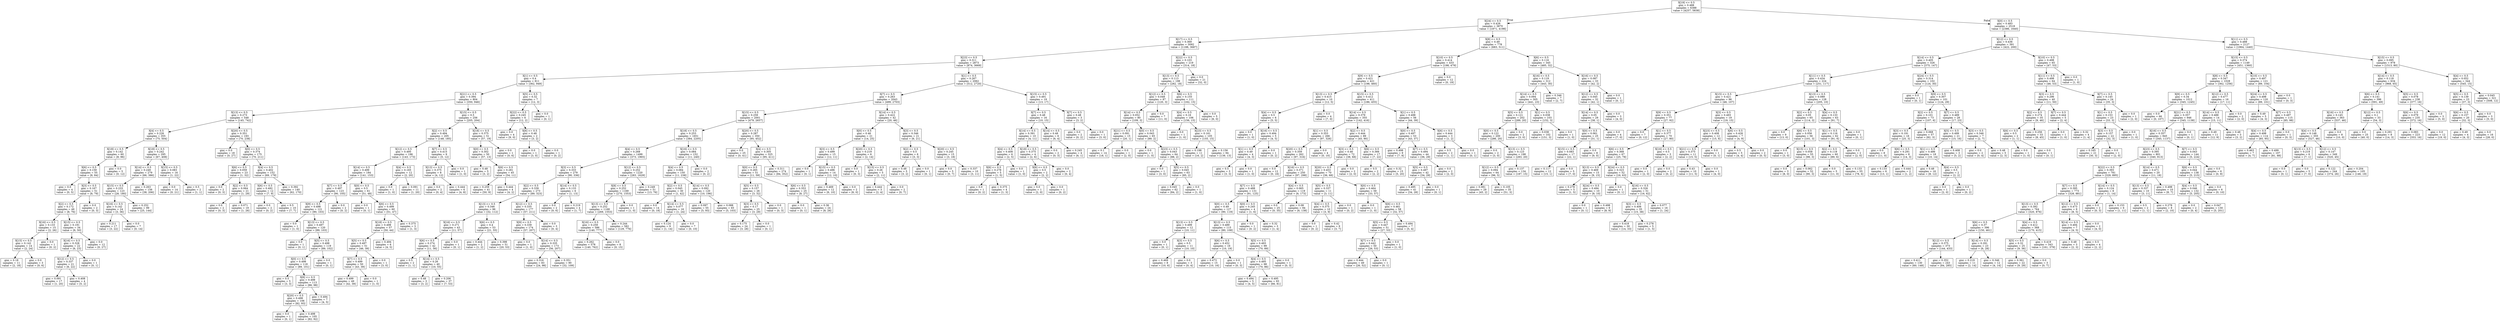 digraph Tree {
node [shape=box] ;
0 [label="X[19] <= 0.5\ngini = 0.488\nsamples = 6388\nvalue = [4257, 5838]"] ;
1 [label="X[24] <= 0.5\ngini = 0.426\nsamples = 3870\nvalue = [1871, 4198]"] ;
0 -> 1 [labeldistance=2.5, labelangle=45, headlabel="True"] ;
2 [label="X[17] <= 0.5\ngini = 0.369\nsamples = 3092\nvalue = [1188, 3687]"] ;
1 -> 2 ;
3 [label="X[23] <= 0.5\ngini = 0.311\nsamples = 2873\nvalue = [874, 3669]"] ;
2 -> 3 ;
4 [label="X[1] <= 0.5\ngini = 0.4\nsamples = 811\nvalue = [362, 949]"] ;
3 -> 4 ;
5 [label="X[21] <= 0.5\ngini = 0.394\nsamples = 804\nvalue = [350, 946]"] ;
4 -> 5 ;
6 [label="X[13] <= 0.5\ngini = 0.273\nsamples = 548\nvalue = [145, 742]"] ;
5 -> 6 ;
7 [label="X[4] <= 0.5\ngini = 0.226\nsamples = 355\nvalue = [75, 504]"] ;
6 -> 7 ;
8 [label="X[18] <= 0.5\ngini = 0.142\nsamples = 60\nvalue = [8, 96]"] ;
7 -> 8 ;
9 [label="X[6] <= 0.5\ngini = 0.159\nsamples = 55\nvalue = [8, 84]"] ;
8 -> 9 ;
10 [label="gini = 0.0\nsamples = 4\nvalue = [0, 5]"] ;
9 -> 10 ;
11 [label="X[3] <= 0.5\ngini = 0.167\nsamples = 51\nvalue = [8, 79]"] ;
9 -> 11 ;
12 [label="X[2] <= 0.5\ngini = 0.172\nsamples = 49\nvalue = [8, 76]"] ;
11 -> 12 ;
13 [label="X[16] <= 0.5\ngini = 0.133\nsamples = 15\nvalue = [2, 26]"] ;
12 -> 13 ;
14 [label="X[15] <= 0.5\ngini = 0.142\nsamples = 14\nvalue = [2, 24]"] ;
13 -> 14 ;
15 [label="gini = 0.18\nsamples = 11\nvalue = [2, 18]"] ;
14 -> 15 ;
16 [label="gini = 0.0\nsamples = 3\nvalue = [0, 6]"] ;
14 -> 16 ;
17 [label="gini = 0.0\nsamples = 1\nvalue = [0, 2]"] ;
13 -> 17 ;
18 [label="X[15] <= 0.5\ngini = 0.191\nsamples = 34\nvalue = [6, 50]"] ;
12 -> 18 ;
19 [label="X[16] <= 0.5\ngini = 0.328\nsamples = 22\nvalue = [6, 23]"] ;
18 -> 19 ;
20 [label="X[12] <= 0.5\ngini = 0.337\nsamples = 21\nvalue = [6, 22]"] ;
19 -> 20 ;
21 [label="gini = 0.091\nsamples = 17\nvalue = [1, 20]"] ;
20 -> 21 ;
22 [label="gini = 0.408\nsamples = 4\nvalue = [5, 2]"] ;
20 -> 22 ;
23 [label="gini = 0.0\nsamples = 1\nvalue = [0, 1]"] ;
19 -> 23 ;
24 [label="gini = 0.0\nsamples = 12\nvalue = [0, 27]"] ;
18 -> 24 ;
25 [label="gini = 0.0\nsamples = 2\nvalue = [0, 3]"] ;
11 -> 25 ;
26 [label="gini = 0.0\nsamples = 5\nvalue = [0, 12]"] ;
8 -> 26 ;
27 [label="X[18] <= 0.5\ngini = 0.242\nsamples = 295\nvalue = [67, 408]"] ;
7 -> 27 ;
28 [label="X[14] <= 0.5\ngini = 0.249\nsamples = 279\nvalue = [66, 386]"] ;
27 -> 28 ;
29 [label="X[15] <= 0.5\ngini = 0.233\nsamples = 123\nvalue = [28, 180]"] ;
28 -> 29 ;
30 [label="X[16] <= 0.5\ngini = 0.142\nsamples = 24\nvalue = [3, 36]"] ;
29 -> 30 ;
31 [label="gini = 0.211\nsamples = 17\nvalue = [3, 22]"] ;
30 -> 31 ;
32 [label="gini = 0.0\nsamples = 7\nvalue = [0, 14]"] ;
30 -> 32 ;
33 [label="gini = 0.252\nsamples = 99\nvalue = [25, 144]"] ;
29 -> 33 ;
34 [label="gini = 0.263\nsamples = 156\nvalue = [38, 206]"] ;
28 -> 34 ;
35 [label="X[15] <= 0.5\ngini = 0.083\nsamples = 16\nvalue = [1, 22]"] ;
27 -> 35 ;
36 [label="gini = 0.0\nsamples = 14\nvalue = [0, 21]"] ;
35 -> 36 ;
37 [label="gini = 0.5\nsamples = 2\nvalue = [1, 1]"] ;
35 -> 37 ;
38 [label="X[20] <= 0.5\ngini = 0.351\nsamples = 193\nvalue = [70, 238]"] ;
6 -> 38 ;
39 [label="gini = 0.0\nsamples = 18\nvalue = [0, 27]"] ;
38 -> 39 ;
40 [label="X[0] <= 0.5\ngini = 0.374\nsamples = 175\nvalue = [70, 211]"] ;
38 -> 40 ;
41 [label="X[6] <= 0.5\ngini = 0.059\nsamples = 23\nvalue = [1, 32]"] ;
40 -> 41 ;
42 [label="gini = 0.0\nsamples = 2\nvalue = [0, 3]"] ;
41 -> 42 ;
43 [label="X[2] <= 0.5\ngini = 0.064\nsamples = 21\nvalue = [1, 29]"] ;
41 -> 43 ;
44 [label="gini = 0.0\nsamples = 2\nvalue = [0, 3]"] ;
43 -> 44 ;
45 [label="gini = 0.071\nsamples = 19\nvalue = [1, 26]"] ;
43 -> 45 ;
46 [label="X[4] <= 0.5\ngini = 0.402\nsamples = 152\nvalue = [69, 179]"] ;
40 -> 46 ;
47 [label="X[6] <= 0.5\ngini = 0.492\nsamples = 12\nvalue = [7, 9]"] ;
46 -> 47 ;
48 [label="gini = 0.0\nsamples = 2\nvalue = [0, 2]"] ;
47 -> 48 ;
49 [label="gini = 0.5\nsamples = 10\nvalue = [7, 7]"] ;
47 -> 49 ;
50 [label="gini = 0.392\nsamples = 140\nvalue = [62, 170]"] ;
46 -> 50 ;
51 [label="X[15] <= 0.5\ngini = 0.5\nsamples = 256\nvalue = [205, 204]"] ;
5 -> 51 ;
52 [label="X[2] <= 0.5\ngini = 0.494\nsamples = 205\nvalue = [148, 185]"] ;
51 -> 52 ;
53 [label="X[12] <= 0.5\ngini = 0.495\nsamples = 196\nvalue = [143, 173]"] ;
52 -> 53 ;
54 [label="X[14] <= 0.5\ngini = 0.499\nsamples = 184\nvalue = [141, 153]"] ;
53 -> 54 ;
55 [label="X[7] <= 0.5\ngini = 0.497\nsamples = 123\nvalue = [90, 105]"] ;
54 -> 55 ;
56 [label="X[9] <= 0.5\ngini = 0.498\nsamples = 121\nvalue = [90, 103]"] ;
55 -> 56 ;
57 [label="gini = 0.0\nsamples = 1\nvalue = [1, 0]"] ;
56 -> 57 ;
58 [label="X[13] <= 0.5\ngini = 0.497\nsamples = 120\nvalue = [89, 103]"] ;
56 -> 58 ;
59 [label="gini = 0.0\nsamples = 1\nvalue = [0, 1]"] ;
58 -> 59 ;
60 [label="X[5] <= 0.5\ngini = 0.498\nsamples = 119\nvalue = [89, 102]"] ;
58 -> 60 ;
61 [label="X[0] <= 0.5\ngini = 0.498\nsamples = 118\nvalue = [89, 101]"] ;
60 -> 61 ;
62 [label="gini = 0.5\nsamples = 5\nvalue = [3, 3]"] ;
61 -> 62 ;
63 [label="X[6] <= 0.5\ngini = 0.498\nsamples = 113\nvalue = [86, 98]"] ;
61 -> 63 ;
64 [label="X[20] <= 0.5\ngini = 0.498\nsamples = 106\nvalue = [82, 93]"] ;
63 -> 64 ;
65 [label="gini = 0.0\nsamples = 1\nvalue = [0, 1]"] ;
64 -> 65 ;
66 [label="gini = 0.498\nsamples = 105\nvalue = [82, 92]"] ;
64 -> 66 ;
67 [label="gini = 0.494\nsamples = 7\nvalue = [4, 5]"] ;
63 -> 67 ;
68 [label="gini = 0.0\nsamples = 1\nvalue = [0, 1]"] ;
60 -> 68 ;
69 [label="gini = 0.0\nsamples = 2\nvalue = [0, 2]"] ;
55 -> 69 ;
70 [label="X[0] <= 0.5\ngini = 0.5\nsamples = 61\nvalue = [51, 48]"] ;
54 -> 70 ;
71 [label="gini = 0.0\nsamples = 1\nvalue = [0, 1]"] ;
70 -> 71 ;
72 [label="X[6] <= 0.5\ngini = 0.499\nsamples = 60\nvalue = [51, 47]"] ;
70 -> 72 ;
73 [label="X[18] <= 0.5\ngini = 0.498\nsamples = 57\nvalue = [50, 44]"] ;
72 -> 73 ;
74 [label="X[5] <= 0.5\ngini = 0.497\nsamples = 51\nvalue = [46, 39]"] ;
73 -> 74 ;
75 [label="X[7] <= 0.5\ngini = 0.499\nsamples = 50\nvalue = [43, 39]"] ;
74 -> 75 ;
76 [label="gini = 0.499\nsamples = 49\nvalue = [42, 39]"] ;
75 -> 76 ;
77 [label="gini = 0.0\nsamples = 1\nvalue = [1, 0]"] ;
75 -> 77 ;
78 [label="gini = 0.0\nsamples = 1\nvalue = [3, 0]"] ;
74 -> 78 ;
79 [label="gini = 0.494\nsamples = 6\nvalue = [4, 5]"] ;
73 -> 79 ;
80 [label="gini = 0.375\nsamples = 3\nvalue = [1, 3]"] ;
72 -> 80 ;
81 [label="X[4] <= 0.5\ngini = 0.165\nsamples = 12\nvalue = [2, 20]"] ;
53 -> 81 ;
82 [label="gini = 0.0\nsamples = 1\nvalue = [1, 0]"] ;
81 -> 82 ;
83 [label="gini = 0.091\nsamples = 11\nvalue = [1, 20]"] ;
81 -> 83 ;
84 [label="X[7] <= 0.5\ngini = 0.415\nsamples = 9\nvalue = [5, 12]"] ;
52 -> 84 ;
85 [label="X[13] <= 0.5\ngini = 0.375\nsamples = 8\nvalue = [4, 12]"] ;
84 -> 85 ;
86 [label="gini = 0.0\nsamples = 2\nvalue = [0, 4]"] ;
85 -> 86 ;
87 [label="gini = 0.444\nsamples = 6\nvalue = [4, 8]"] ;
85 -> 87 ;
88 [label="gini = 0.0\nsamples = 1\nvalue = [1, 0]"] ;
84 -> 88 ;
89 [label="X[18] <= 0.5\ngini = 0.375\nsamples = 51\nvalue = [57, 19]"] ;
51 -> 89 ;
90 [label="X[0] <= 0.5\ngini = 0.302\nsamples = 50\nvalue = [57, 13]"] ;
89 -> 90 ;
91 [label="gini = 0.48\nsamples = 5\nvalue = [3, 2]"] ;
90 -> 91 ;
92 [label="X[6] <= 0.5\ngini = 0.281\nsamples = 45\nvalue = [54, 11]"] ;
90 -> 92 ;
93 [label="gini = 0.259\nsamples = 41\nvalue = [50, 9]"] ;
92 -> 93 ;
94 [label="gini = 0.444\nsamples = 4\nvalue = [4, 2]"] ;
92 -> 94 ;
95 [label="gini = 0.0\nsamples = 1\nvalue = [0, 6]"] ;
89 -> 95 ;
96 [label="X[5] <= 0.5\ngini = 0.32\nsamples = 7\nvalue = [12, 3]"] ;
4 -> 96 ;
97 [label="X[22] <= 0.5\ngini = 0.245\nsamples = 6\nvalue = [12, 2]"] ;
96 -> 97 ;
98 [label="gini = 0.0\nsamples = 4\nvalue = [9, 0]"] ;
97 -> 98 ;
99 [label="X[6] <= 0.5\ngini = 0.48\nsamples = 2\nvalue = [3, 2]"] ;
97 -> 99 ;
100 [label="gini = 0.0\nsamples = 1\nvalue = [3, 0]"] ;
99 -> 100 ;
101 [label="gini = 0.0\nsamples = 1\nvalue = [0, 2]"] ;
99 -> 101 ;
102 [label="gini = 0.0\nsamples = 1\nvalue = [0, 1]"] ;
96 -> 102 ;
103 [label="X[1] <= 0.5\ngini = 0.267\nsamples = 2062\nvalue = [512, 2720]"] ;
3 -> 103 ;
104 [label="X[7] <= 0.5\ngini = 0.263\nsamples = 2043\nvalue = [499, 2703]"] ;
103 -> 104 ;
105 [label="X[15] <= 0.5\ngini = 0.259\nsamples = 2001\nvalue = [479, 2657]"] ;
104 -> 105 ;
106 [label="X[18] <= 0.5\ngini = 0.253\nsamples = 1651\nvalue = [384, 2205]"] ;
105 -> 106 ;
107 [label="X[4] <= 0.5\ngini = 0.268\nsamples = 1499\nvalue = [373, 1965]"] ;
106 -> 107 ;
108 [label="X[3] <= 0.5\ngini = 0.333\nsamples = 279\nvalue = [90, 336]"] ;
107 -> 108 ;
109 [label="X[2] <= 0.5\ngini = 0.339\nsamples = 273\nvalue = [89, 323]"] ;
108 -> 109 ;
110 [label="X[13] <= 0.5\ngini = 0.346\nsamples = 96\nvalue = [32, 112]"] ;
109 -> 110 ;
111 [label="X[16] <= 0.5\ngini = 0.271\nsamples = 43\nvalue = [11, 57]"] ;
110 -> 111 ;
112 [label="X[6] <= 0.5\ngini = 0.274\nsamples = 42\nvalue = [11, 56]"] ;
111 -> 112 ;
113 [label="gini = 0.5\nsamples = 2\nvalue = [1, 1]"] ;
112 -> 113 ;
114 [label="X[14] <= 0.5\ngini = 0.26\nsamples = 40\nvalue = [10, 55]"] ;
112 -> 114 ;
115 [label="gini = 0.48\nsamples = 3\nvalue = [3, 2]"] ;
114 -> 115 ;
116 [label="gini = 0.206\nsamples = 37\nvalue = [7, 53]"] ;
114 -> 116 ;
117 [label="gini = 0.0\nsamples = 1\nvalue = [0, 1]"] ;
111 -> 117 ;
118 [label="X[6] <= 0.5\ngini = 0.4\nsamples = 53\nvalue = [21, 55]"] ;
110 -> 118 ;
119 [label="gini = 0.444\nsamples = 2\nvalue = [1, 2]"] ;
118 -> 119 ;
120 [label="gini = 0.398\nsamples = 51\nvalue = [20, 53]"] ;
118 -> 120 ;
121 [label="X[12] <= 0.5\ngini = 0.335\nsamples = 177\nvalue = [57, 211]"] ;
109 -> 121 ;
122 [label="X[9] <= 0.5\ngini = 0.339\nsamples = 174\nvalue = [57, 207]"] ;
121 -> 122 ;
123 [label="gini = 0.0\nsamples = 1\nvalue = [1, 0]"] ;
122 -> 123 ;
124 [label="X[14] <= 0.5\ngini = 0.335\nsamples = 173\nvalue = [56, 207]"] ;
122 -> 124 ;
125 [label="gini = 0.316\nsamples = 83\nvalue = [24, 98]"] ;
124 -> 125 ;
126 [label="gini = 0.351\nsamples = 90\nvalue = [32, 109]"] ;
124 -> 126 ;
127 [label="gini = 0.0\nsamples = 3\nvalue = [0, 4]"] ;
121 -> 127 ;
128 [label="X[14] <= 0.5\ngini = 0.133\nsamples = 6\nvalue = [1, 13]"] ;
108 -> 128 ;
129 [label="gini = 0.0\nsamples = 2\nvalue = [0, 6]"] ;
128 -> 129 ;
130 [label="gini = 0.219\nsamples = 4\nvalue = [1, 7]"] ;
128 -> 130 ;
131 [label="X[12] <= 0.5\ngini = 0.252\nsamples = 1220\nvalue = [283, 1629]"] ;
107 -> 131 ;
132 [label="X[8] <= 0.5\ngini = 0.252\nsamples = 1169\nvalue = [270, 1553]"] ;
131 -> 132 ;
133 [label="X[13] <= 0.5\ngini = 0.252\nsamples = 1168\nvalue = [269, 1553]"] ;
132 -> 133 ;
134 [label="X[16] <= 0.5\ngini = 0.259\nsamples = 586\nvalue = [140, 777]"] ;
133 -> 134 ;
135 [label="gini = 0.262\nsamples = 578\nvalue = [140, 762]"] ;
134 -> 135 ;
136 [label="gini = 0.0\nsamples = 8\nvalue = [0, 15]"] ;
134 -> 136 ;
137 [label="gini = 0.244\nsamples = 582\nvalue = [129, 776]"] ;
133 -> 137 ;
138 [label="gini = 0.0\nsamples = 1\nvalue = [1, 0]"] ;
132 -> 138 ;
139 [label="gini = 0.249\nsamples = 51\nvalue = [13, 76]"] ;
131 -> 139 ;
140 [label="X[16] <= 0.5\ngini = 0.084\nsamples = 152\nvalue = [11, 240]"] ;
106 -> 140 ;
141 [label="X[4] <= 0.5\ngini = 0.084\nsamples = 150\nvalue = [11, 238]"] ;
140 -> 141 ;
142 [label="X[2] <= 0.5\ngini = 0.045\nsamples = 30\nvalue = [1, 42]"] ;
141 -> 142 ;
143 [label="gini = 0.0\nsamples = 14\nvalue = [0, 18]"] ;
142 -> 143 ;
144 [label="X[14] <= 0.5\ngini = 0.077\nsamples = 16\nvalue = [1, 24]"] ;
142 -> 144 ;
145 [label="gini = 0.124\nsamples = 9\nvalue = [1, 14]"] ;
144 -> 145 ;
146 [label="gini = 0.0\nsamples = 7\nvalue = [0, 10]"] ;
144 -> 146 ;
147 [label="X[14] <= 0.5\ngini = 0.092\nsamples = 120\nvalue = [10, 196]"] ;
141 -> 147 ;
148 [label="gini = 0.097\nsamples = 55\nvalue = [5, 93]"] ;
147 -> 148 ;
149 [label="gini = 0.088\nsamples = 65\nvalue = [5, 103]"] ;
147 -> 149 ;
150 [label="gini = 0.0\nsamples = 2\nvalue = [0, 2]"] ;
140 -> 150 ;
151 [label="X[20] <= 0.5\ngini = 0.287\nsamples = 350\nvalue = [95, 452]"] ;
105 -> 151 ;
152 [label="gini = 0.0\nsamples = 25\nvalue = [0, 41]"] ;
151 -> 152 ;
153 [label="X[4] <= 0.5\ngini = 0.305\nsamples = 325\nvalue = [95, 411]"] ;
151 -> 153 ;
154 [label="X[0] <= 0.5\ngini = 0.265\nsamples = 51\nvalue = [11, 59]"] ;
153 -> 154 ;
155 [label="X[5] <= 0.5\ngini = 0.157\nsamples = 26\nvalue = [3, 32]"] ;
154 -> 155 ;
156 [label="X[3] <= 0.5\ngini = 0.17\nsamples = 25\nvalue = [3, 29]"] ;
155 -> 156 ;
157 [label="gini = 0.175\nsamples = 24\nvalue = [3, 28]"] ;
156 -> 157 ;
158 [label="gini = 0.0\nsamples = 1\nvalue = [0, 1]"] ;
156 -> 158 ;
159 [label="gini = 0.0\nsamples = 1\nvalue = [0, 3]"] ;
155 -> 159 ;
160 [label="X[6] <= 0.5\ngini = 0.353\nsamples = 25\nvalue = [8, 27]"] ;
154 -> 160 ;
161 [label="gini = 0.0\nsamples = 1\nvalue = [0, 1]"] ;
160 -> 161 ;
162 [label="gini = 0.36\nsamples = 24\nvalue = [8, 26]"] ;
160 -> 162 ;
163 [label="gini = 0.311\nsamples = 274\nvalue = [84, 352]"] ;
153 -> 163 ;
164 [label="X[14] <= 0.5\ngini = 0.422\nsamples = 42\nvalue = [20, 46]"] ;
104 -> 164 ;
165 [label="X[0] <= 0.5\ngini = 0.46\nsamples = 21\nvalue = [14, 25]"] ;
164 -> 165 ;
166 [label="X[3] <= 0.5\ngini = 0.499\nsamples = 15\nvalue = [12, 11]"] ;
165 -> 166 ;
167 [label="gini = 0.0\nsamples = 1\nvalue = [0, 1]"] ;
166 -> 167 ;
168 [label="X[15] <= 0.5\ngini = 0.496\nsamples = 14\nvalue = [12, 10]"] ;
166 -> 168 ;
169 [label="gini = 0.469\nsamples = 12\nvalue = [6, 10]"] ;
168 -> 169 ;
170 [label="gini = 0.0\nsamples = 2\nvalue = [6, 0]"] ;
168 -> 170 ;
171 [label="X[20] <= 0.5\ngini = 0.219\nsamples = 6\nvalue = [2, 14]"] ;
165 -> 171 ;
172 [label="gini = 0.0\nsamples = 1\nvalue = [0, 3]"] ;
171 -> 172 ;
173 [label="X[15] <= 0.5\ngini = 0.26\nsamples = 5\nvalue = [2, 11]"] ;
171 -> 173 ;
174 [label="gini = 0.444\nsamples = 3\nvalue = [2, 4]"] ;
173 -> 174 ;
175 [label="gini = 0.0\nsamples = 2\nvalue = [0, 7]"] ;
173 -> 175 ;
176 [label="X[3] <= 0.5\ngini = 0.346\nsamples = 21\nvalue = [6, 21]"] ;
164 -> 176 ;
177 [label="X[2] <= 0.5\ngini = 0.5\nsamples = 6\nvalue = [3, 3]"] ;
176 -> 177 ;
178 [label="gini = 0.48\nsamples = 5\nvalue = [3, 2]"] ;
177 -> 178 ;
179 [label="gini = 0.0\nsamples = 1\nvalue = [0, 1]"] ;
177 -> 179 ;
180 [label="X[20] <= 0.5\ngini = 0.245\nsamples = 15\nvalue = [3, 18]"] ;
176 -> 180 ;
181 [label="gini = 0.0\nsamples = 5\nvalue = [0, 7]"] ;
180 -> 181 ;
182 [label="gini = 0.337\nsamples = 10\nvalue = [3, 11]"] ;
180 -> 182 ;
183 [label="X[15] <= 0.5\ngini = 0.491\nsamples = 19\nvalue = [13, 17]"] ;
103 -> 183 ;
184 [label="X[7] <= 0.5\ngini = 0.48\nsamples = 16\nvalue = [10, 15]"] ;
183 -> 184 ;
185 [label="X[14] <= 0.5\ngini = 0.391\nsamples = 10\nvalue = [4, 11]"] ;
184 -> 185 ;
186 [label="X[4] <= 0.5\ngini = 0.408\nsamples = 6\nvalue = [2, 5]"] ;
185 -> 186 ;
187 [label="X[6] <= 0.5\ngini = 0.278\nsamples = 5\nvalue = [1, 5]"] ;
186 -> 187 ;
188 [label="gini = 0.0\nsamples = 1\nvalue = [0, 2]"] ;
187 -> 188 ;
189 [label="gini = 0.375\nsamples = 4\nvalue = [1, 3]"] ;
187 -> 189 ;
190 [label="gini = 0.0\nsamples = 1\nvalue = [1, 0]"] ;
186 -> 190 ;
191 [label="X[18] <= 0.5\ngini = 0.375\nsamples = 4\nvalue = [2, 6]"] ;
185 -> 191 ;
192 [label="X[6] <= 0.5\ngini = 0.5\nsamples = 2\nvalue = [2, 2]"] ;
191 -> 192 ;
193 [label="gini = 0.0\nsamples = 1\nvalue = [2, 0]"] ;
192 -> 193 ;
194 [label="gini = 0.0\nsamples = 1\nvalue = [0, 2]"] ;
192 -> 194 ;
195 [label="gini = 0.0\nsamples = 2\nvalue = [0, 4]"] ;
191 -> 195 ;
196 [label="X[14] <= 0.5\ngini = 0.48\nsamples = 6\nvalue = [6, 4]"] ;
184 -> 196 ;
197 [label="gini = 0.0\nsamples = 2\nvalue = [0, 3]"] ;
196 -> 197 ;
198 [label="gini = 0.245\nsamples = 4\nvalue = [6, 1]"] ;
196 -> 198 ;
199 [label="X[7] <= 0.5\ngini = 0.48\nsamples = 3\nvalue = [3, 2]"] ;
183 -> 199 ;
200 [label="gini = 0.0\nsamples = 2\nvalue = [0, 2]"] ;
199 -> 200 ;
201 [label="gini = 0.0\nsamples = 1\nvalue = [3, 0]"] ;
199 -> 201 ;
202 [label="X[22] <= 0.5\ngini = 0.103\nsamples = 219\nvalue = [314, 18]"] ;
2 -> 202 ;
203 [label="X[13] <= 0.5\ngini = 0.113\nsamples = 198\nvalue = [282, 18]"] ;
202 -> 203 ;
204 [label="X[12] <= 0.5\ngini = 0.048\nsamples = 87\nvalue = [120, 3]"] ;
203 -> 204 ;
205 [label="X[14] <= 0.5\ngini = 0.052\nsamples = 80\nvalue = [109, 3]"] ;
204 -> 205 ;
206 [label="X[21] <= 0.5\ngini = 0.091\nsamples = 15\nvalue = [20, 1]"] ;
205 -> 206 ;
207 [label="gini = 0.1\nsamples = 14\nvalue = [18, 1]"] ;
206 -> 207 ;
208 [label="gini = 0.0\nsamples = 1\nvalue = [2, 0]"] ;
206 -> 208 ;
209 [label="X[0] <= 0.5\ngini = 0.043\nsamples = 65\nvalue = [89, 2]"] ;
205 -> 209 ;
210 [label="gini = 0.0\nsamples = 1\nvalue = [1, 0]"] ;
209 -> 210 ;
211 [label="X[23] <= 0.5\ngini = 0.043\nsamples = 64\nvalue = [88, 2]"] ;
209 -> 211 ;
212 [label="gini = 0.0\nsamples = 1\nvalue = [3, 0]"] ;
211 -> 212 ;
213 [label="X[5] <= 0.5\ngini = 0.045\nsamples = 63\nvalue = [85, 2]"] ;
211 -> 213 ;
214 [label="gini = 0.045\nsamples = 62\nvalue = [84, 2]"] ;
213 -> 214 ;
215 [label="gini = 0.0\nsamples = 1\nvalue = [1, 0]"] ;
213 -> 215 ;
216 [label="gini = 0.0\nsamples = 7\nvalue = [11, 0]"] ;
204 -> 216 ;
217 [label="X[6] <= 0.5\ngini = 0.155\nsamples = 111\nvalue = [162, 15]"] ;
203 -> 217 ;
218 [label="X[4] <= 0.5\ngini = 0.16\nsamples = 106\nvalue = [156, 15]"] ;
217 -> 218 ;
219 [label="gini = 0.0\nsamples = 1\nvalue = [1, 0]"] ;
218 -> 219 ;
220 [label="X[23] <= 0.5\ngini = 0.161\nsamples = 105\nvalue = [155, 15]"] ;
218 -> 220 ;
221 [label="gini = 0.198\nsamples = 11\nvalue = [16, 2]"] ;
220 -> 221 ;
222 [label="gini = 0.156\nsamples = 94\nvalue = [139, 13]"] ;
220 -> 222 ;
223 [label="gini = 0.0\nsamples = 5\nvalue = [6, 0]"] ;
217 -> 223 ;
224 [label="gini = 0.0\nsamples = 21\nvalue = [32, 0]"] ;
202 -> 224 ;
225 [label="X[8] <= 0.5\ngini = 0.49\nsamples = 778\nvalue = [683, 511]"] ;
1 -> 225 ;
226 [label="X[10] <= 0.5\ngini = 0.414\nsamples = 433\nvalue = [198, 479]"] ;
225 -> 226 ;
227 [label="X[9] <= 0.5\ngini = 0.421\nsamples = 421\nvalue = [198, 460]"] ;
226 -> 227 ;
228 [label="X[13] <= 0.5\ngini = 0.415\nsamples = 10\nvalue = [12, 5]"] ;
227 -> 228 ;
229 [label="X[4] <= 0.5\ngini = 0.5\nsamples = 6\nvalue = [5, 5]"] ;
228 -> 229 ;
230 [label="gini = 0.0\nsamples = 1\nvalue = [1, 0]"] ;
229 -> 230 ;
231 [label="X[16] <= 0.5\ngini = 0.494\nsamples = 5\nvalue = [4, 5]"] ;
229 -> 231 ;
232 [label="X[1] <= 0.5\ngini = 0.49\nsamples = 4\nvalue = [4, 3]"] ;
231 -> 232 ;
233 [label="gini = 0.5\nsamples = 3\nvalue = [3, 3]"] ;
232 -> 233 ;
234 [label="gini = 0.0\nsamples = 1\nvalue = [1, 0]"] ;
232 -> 234 ;
235 [label="gini = 0.0\nsamples = 1\nvalue = [0, 2]"] ;
231 -> 235 ;
236 [label="gini = 0.0\nsamples = 4\nvalue = [7, 0]"] ;
228 -> 236 ;
237 [label="X[15] <= 0.5\ngini = 0.412\nsamples = 411\nvalue = [186, 455]"] ;
227 -> 237 ;
238 [label="X[14] <= 0.5\ngini = 0.379\nsamples = 355\nvalue = [142, 416]"] ;
237 -> 238 ;
239 [label="X[1] <= 0.5\ngini = 0.353\nsamples = 266\nvalue = [97, 326]"] ;
238 -> 239 ;
240 [label="X[20] <= 0.5\ngini = 0.359\nsamples = 262\nvalue = [97, 316]"] ;
239 -> 240 ;
241 [label="gini = 0.0\nsamples = 12\nvalue = [0, 18]"] ;
240 -> 241 ;
242 [label="X[16] <= 0.5\ngini = 0.371\nsamples = 250\nvalue = [97, 298]"] ;
240 -> 242 ;
243 [label="X[7] <= 0.5\ngini = 0.488\nsamples = 131\nvalue = [91, 125]"] ;
242 -> 243 ;
244 [label="X[0] <= 0.5\ngini = 0.49\nsamples = 127\nvalue = [90, 119]"] ;
243 -> 244 ;
245 [label="X[13] <= 0.5\ngini = 0.499\nsamples = 12\nvalue = [10, 11]"] ;
244 -> 245 ;
246 [label="gini = 0.0\nsamples = 1\nvalue = [0, 1]"] ;
245 -> 246 ;
247 [label="X[3] <= 0.5\ngini = 0.5\nsamples = 11\nvalue = [10, 10]"] ;
245 -> 247 ;
248 [label="gini = 0.469\nsamples = 8\nvalue = [10, 6]"] ;
247 -> 248 ;
249 [label="gini = 0.0\nsamples = 3\nvalue = [0, 4]"] ;
247 -> 249 ;
250 [label="X[13] <= 0.5\ngini = 0.489\nsamples = 115\nvalue = [80, 108]"] ;
244 -> 250 ;
251 [label="X[6] <= 0.5\ngini = 0.452\nsamples = 16\nvalue = [10, 19]"] ;
250 -> 251 ;
252 [label="gini = 0.473\nsamples = 15\nvalue = [10, 16]"] ;
251 -> 252 ;
253 [label="gini = 0.0\nsamples = 1\nvalue = [0, 3]"] ;
251 -> 253 ;
254 [label="X[5] <= 0.5\ngini = 0.493\nsamples = 99\nvalue = [70, 89]"] ;
250 -> 254 ;
255 [label="X[4] <= 0.5\ngini = 0.495\nsamples = 98\nvalue = [70, 86]"] ;
254 -> 255 ;
256 [label="gini = 0.494\nsamples = 5\nvalue = [4, 5]"] ;
255 -> 256 ;
257 [label="gini = 0.495\nsamples = 93\nvalue = [66, 81]"] ;
255 -> 257 ;
258 [label="gini = 0.0\nsamples = 1\nvalue = [0, 3]"] ;
254 -> 258 ;
259 [label="X[0] <= 0.5\ngini = 0.245\nsamples = 4\nvalue = [1, 6]"] ;
243 -> 259 ;
260 [label="gini = 0.0\nsamples = 1\nvalue = [0, 2]"] ;
259 -> 260 ;
261 [label="gini = 0.32\nsamples = 3\nvalue = [1, 4]"] ;
259 -> 261 ;
262 [label="X[4] <= 0.5\ngini = 0.065\nsamples = 119\nvalue = [6, 173]"] ;
242 -> 262 ;
263 [label="gini = 0.0\nsamples = 25\nvalue = [0, 35]"] ;
262 -> 263 ;
264 [label="gini = 0.08\nsamples = 94\nvalue = [6, 138]"] ;
262 -> 264 ;
265 [label="gini = 0.0\nsamples = 4\nvalue = [0, 10]"] ;
239 -> 265 ;
266 [label="X[2] <= 0.5\ngini = 0.444\nsamples = 89\nvalue = [45, 90]"] ;
238 -> 266 ;
267 [label="X[3] <= 0.5\ngini = 0.46\nsamples = 72\nvalue = [38, 68]"] ;
266 -> 267 ;
268 [label="X[20] <= 0.5\ngini = 0.453\nsamples = 70\nvalue = [36, 68]"] ;
267 -> 268 ;
269 [label="X[5] <= 0.5\ngini = 0.337\nsamples = 11\nvalue = [3, 11]"] ;
268 -> 269 ;
270 [label="X[4] <= 0.5\ngini = 0.375\nsamples = 10\nvalue = [3, 9]"] ;
269 -> 270 ;
271 [label="gini = 0.0\nsamples = 1\nvalue = [0, 2]"] ;
270 -> 271 ;
272 [label="gini = 0.42\nsamples = 9\nvalue = [3, 7]"] ;
270 -> 272 ;
273 [label="gini = 0.0\nsamples = 1\nvalue = [0, 2]"] ;
269 -> 273 ;
274 [label="X[0] <= 0.5\ngini = 0.464\nsamples = 59\nvalue = [33, 57]"] ;
268 -> 274 ;
275 [label="gini = 0.0\nsamples = 1\nvalue = [1, 0]"] ;
274 -> 275 ;
276 [label="X[6] <= 0.5\ngini = 0.461\nsamples = 58\nvalue = [32, 57]"] ;
274 -> 276 ;
277 [label="X[5] <= 0.5\ngini = 0.447\nsamples = 51\nvalue = [27, 53]"] ;
276 -> 277 ;
278 [label="X[7] <= 0.5\ngini = 0.442\nsamples = 50\nvalue = [26, 53]"] ;
277 -> 278 ;
279 [label="gini = 0.444\nsamples = 49\nvalue = [26, 52]"] ;
278 -> 279 ;
280 [label="gini = 0.0\nsamples = 1\nvalue = [0, 1]"] ;
278 -> 280 ;
281 [label="gini = 0.0\nsamples = 1\nvalue = [1, 0]"] ;
277 -> 281 ;
282 [label="gini = 0.494\nsamples = 7\nvalue = [5, 4]"] ;
276 -> 282 ;
283 [label="gini = 0.0\nsamples = 2\nvalue = [2, 0]"] ;
267 -> 283 ;
284 [label="X[6] <= 0.5\ngini = 0.366\nsamples = 17\nvalue = [7, 22]"] ;
266 -> 284 ;
285 [label="gini = 0.5\nsamples = 2\nvalue = [2, 2]"] ;
284 -> 285 ;
286 [label="gini = 0.32\nsamples = 15\nvalue = [5, 20]"] ;
284 -> 286 ;
287 [label="X[1] <= 0.5\ngini = 0.498\nsamples = 56\nvalue = [44, 39]"] ;
237 -> 287 ;
288 [label="X[0] <= 0.5\ngini = 0.497\nsamples = 53\nvalue = [43, 37]"] ;
287 -> 288 ;
289 [label="gini = 0.498\nsamples = 9\nvalue = [7, 8]"] ;
288 -> 289 ;
290 [label="X[7] <= 0.5\ngini = 0.494\nsamples = 44\nvalue = [36, 29]"] ;
288 -> 290 ;
291 [label="X[5] <= 0.5\ngini = 0.497\nsamples = 42\nvalue = [34, 29]"] ;
290 -> 291 ;
292 [label="gini = 0.495\nsamples = 41\nvalue = [34, 28]"] ;
291 -> 292 ;
293 [label="gini = 0.0\nsamples = 1\nvalue = [0, 1]"] ;
291 -> 293 ;
294 [label="gini = 0.0\nsamples = 2\nvalue = [2, 0]"] ;
290 -> 294 ;
295 [label="X[6] <= 0.5\ngini = 0.444\nsamples = 3\nvalue = [1, 2]"] ;
287 -> 295 ;
296 [label="gini = 0.5\nsamples = 2\nvalue = [1, 1]"] ;
295 -> 296 ;
297 [label="gini = 0.0\nsamples = 1\nvalue = [0, 1]"] ;
295 -> 297 ;
298 [label="gini = 0.0\nsamples = 12\nvalue = [0, 19]"] ;
226 -> 298 ;
299 [label="X[6] <= 0.5\ngini = 0.116\nsamples = 345\nvalue = [485, 32]"] ;
225 -> 299 ;
300 [label="X[16] <= 0.5\ngini = 0.119\nsamples = 312\nvalue = [443, 30]"] ;
299 -> 300 ;
301 [label="X[14] <= 0.5\ngini = 0.094\nsamples = 305\nvalue = [441, 23]"] ;
300 -> 301 ;
302 [label="X[5] <= 0.5\ngini = 0.121\nsamples = 202\nvalue = [289, 20]"] ;
301 -> 302 ;
303 [label="X[0] <= 0.5\ngini = 0.122\nsamples = 200\nvalue = [286, 20]"] ;
302 -> 303 ;
304 [label="gini = 0.0\nsamples = 2\nvalue = [3, 0]"] ;
303 -> 304 ;
305 [label="X[13] <= 0.5\ngini = 0.123\nsamples = 198\nvalue = [283, 20]"] ;
303 -> 305 ;
306 [label="X[12] <= 0.5\ngini = 0.094\nsamples = 64\nvalue = [96, 5]"] ;
305 -> 306 ;
307 [label="gini = 0.081\nsamples = 29\nvalue = [45, 2]"] ;
306 -> 307 ;
308 [label="gini = 0.105\nsamples = 35\nvalue = [51, 3]"] ;
306 -> 308 ;
309 [label="gini = 0.137\nsamples = 134\nvalue = [187, 15]"] ;
305 -> 309 ;
310 [label="gini = 0.0\nsamples = 2\nvalue = [3, 0]"] ;
302 -> 310 ;
311 [label="X[1] <= 0.5\ngini = 0.038\nsamples = 103\nvalue = [152, 3]"] ;
301 -> 311 ;
312 [label="gini = 0.038\nsamples = 102\nvalue = [151, 3]"] ;
311 -> 312 ;
313 [label="gini = 0.0\nsamples = 1\nvalue = [1, 0]"] ;
311 -> 313 ;
314 [label="gini = 0.346\nsamples = 7\nvalue = [2, 7]"] ;
300 -> 314 ;
315 [label="X[16] <= 0.5\ngini = 0.087\nsamples = 33\nvalue = [42, 2]"] ;
299 -> 315 ;
316 [label="X[12] <= 0.5\ngini = 0.045\nsamples = 32\nvalue = [42, 1]"] ;
315 -> 316 ;
317 [label="X[14] <= 0.5\ngini = 0.05\nsamples = 29\nvalue = [38, 1]"] ;
316 -> 317 ;
318 [label="X[0] <= 0.5\ngini = 0.061\nsamples = 25\nvalue = [31, 1]"] ;
317 -> 318 ;
319 [label="X[15] <= 0.5\ngini = 0.083\nsamples = 17\nvalue = [22, 1]"] ;
318 -> 319 ;
320 [label="gini = 0.117\nsamples = 12\nvalue = [15, 1]"] ;
319 -> 320 ;
321 [label="gini = 0.0\nsamples = 5\nvalue = [7, 0]"] ;
319 -> 321 ;
322 [label="gini = 0.0\nsamples = 8\nvalue = [9, 0]"] ;
318 -> 322 ;
323 [label="gini = 0.0\nsamples = 4\nvalue = [7, 0]"] ;
317 -> 323 ;
324 [label="gini = 0.0\nsamples = 3\nvalue = [4, 0]"] ;
316 -> 324 ;
325 [label="gini = 0.0\nsamples = 1\nvalue = [0, 1]"] ;
315 -> 325 ;
326 [label="X[0] <= 0.5\ngini = 0.483\nsamples = 2518\nvalue = [2386, 1640]"] ;
0 -> 326 [labeldistance=2.5, labelangle=-45, headlabel="False"] ;
327 [label="X[12] <= 0.5\ngini = 0.436\nsamples = 391\nvalue = [422, 200]"] ;
326 -> 327 ;
328 [label="X[14] <= 0.5\ngini = 0.405\nsamples = 326\nvalue = [375, 147]"] ;
327 -> 328 ;
329 [label="X[11] <= 0.5\ngini = 0.434\nsamples = 224\nvalue = [251, 117]"] ;
328 -> 329 ;
330 [label="X[15] <= 0.5\ngini = 0.421\nsamples = 96\nvalue = [46, 107]"] ;
329 -> 330 ;
331 [label="X[9] <= 0.5\ngini = 0.351\nsamples = 77\nvalue = [27, 92]"] ;
330 -> 331 ;
332 [label="gini = 0.0\nsamples = 7\nvalue = [0, 12]"] ;
331 -> 332 ;
333 [label="X[1] <= 0.5\ngini = 0.377\nsamples = 70\nvalue = [27, 80]"] ;
331 -> 333 ;
334 [label="X[6] <= 0.5\ngini = 0.368\nsamples = 67\nvalue = [25, 78]"] ;
333 -> 334 ;
335 [label="X[13] <= 0.5\ngini = 0.469\nsamples = 15\nvalue = [9, 15]"] ;
334 -> 335 ;
336 [label="gini = 0.278\nsamples = 5\nvalue = [1, 5]"] ;
335 -> 336 ;
337 [label="X[24] <= 0.5\ngini = 0.494\nsamples = 10\nvalue = [8, 10]"] ;
335 -> 337 ;
338 [label="gini = 0.0\nsamples = 1\nvalue = [0, 1]"] ;
337 -> 338 ;
339 [label="gini = 0.498\nsamples = 9\nvalue = [8, 9]"] ;
337 -> 339 ;
340 [label="X[24] <= 0.5\ngini = 0.323\nsamples = 52\nvalue = [16, 63]"] ;
334 -> 340 ;
341 [label="gini = 0.0\nsamples = 1\nvalue = [0, 1]"] ;
340 -> 341 ;
342 [label="X[16] <= 0.5\ngini = 0.326\nsamples = 51\nvalue = [16, 62]"] ;
340 -> 342 ;
343 [label="X[3] <= 0.5\ngini = 0.406\nsamples = 35\nvalue = [15, 38]"] ;
342 -> 343 ;
344 [label="gini = 0.418\nsamples = 30\nvalue = [14, 33]"] ;
343 -> 344 ;
345 [label="gini = 0.278\nsamples = 5\nvalue = [1, 5]"] ;
343 -> 345 ;
346 [label="gini = 0.077\nsamples = 16\nvalue = [1, 24]"] ;
342 -> 346 ;
347 [label="X[16] <= 0.5\ngini = 0.5\nsamples = 3\nvalue = [2, 2]"] ;
333 -> 347 ;
348 [label="gini = 0.0\nsamples = 1\nvalue = [2, 0]"] ;
347 -> 348 ;
349 [label="gini = 0.0\nsamples = 2\nvalue = [0, 2]"] ;
347 -> 349 ;
350 [label="X[3] <= 0.5\ngini = 0.493\nsamples = 19\nvalue = [19, 15]"] ;
330 -> 350 ;
351 [label="X[23] <= 0.5\ngini = 0.408\nsamples = 12\nvalue = [15, 6]"] ;
350 -> 351 ;
352 [label="X[21] <= 0.5\ngini = 0.375\nsamples = 11\nvalue = [15, 5]"] ;
351 -> 352 ;
353 [label="gini = 0.43\nsamples = 10\nvalue = [11, 5]"] ;
352 -> 353 ;
354 [label="gini = 0.0\nsamples = 1\nvalue = [4, 0]"] ;
352 -> 354 ;
355 [label="gini = 0.0\nsamples = 1\nvalue = [0, 1]"] ;
351 -> 355 ;
356 [label="X[6] <= 0.5\ngini = 0.426\nsamples = 7\nvalue = [4, 9]"] ;
350 -> 356 ;
357 [label="gini = 0.5\nsamples = 5\nvalue = [4, 4]"] ;
356 -> 357 ;
358 [label="gini = 0.0\nsamples = 2\nvalue = [0, 5]"] ;
356 -> 358 ;
359 [label="X[13] <= 0.5\ngini = 0.089\nsamples = 128\nvalue = [205, 10]"] ;
329 -> 359 ;
360 [label="X[2] <= 0.5\ngini = 0.05\nsamples = 65\nvalue = [114, 3]"] ;
359 -> 360 ;
361 [label="gini = 0.0\nsamples = 9\nvalue = [13, 0]"] ;
360 -> 361 ;
362 [label="X[6] <= 0.5\ngini = 0.056\nsamples = 56\nvalue = [101, 3]"] ;
360 -> 362 ;
363 [label="gini = 0.0\nsamples = 1\nvalue = [3, 0]"] ;
362 -> 363 ;
364 [label="X[15] <= 0.5\ngini = 0.058\nsamples = 55\nvalue = [98, 3]"] ;
362 -> 364 ;
365 [label="gini = 0.0\nsamples = 3\nvalue = [8, 0]"] ;
364 -> 365 ;
366 [label="gini = 0.062\nsamples = 52\nvalue = [90, 3]"] ;
364 -> 366 ;
367 [label="X[4] <= 0.5\ngini = 0.133\nsamples = 63\nvalue = [91, 7]"] ;
359 -> 367 ;
368 [label="X[1] <= 0.5\ngini = 0.116\nsamples = 62\nvalue = [91, 6]"] ;
367 -> 368 ;
369 [label="X[2] <= 0.5\ngini = 0.118\nsamples = 60\nvalue = [89, 6]"] ;
368 -> 369 ;
370 [label="gini = 0.0\nsamples = 5\nvalue = [11, 0]"] ;
369 -> 370 ;
371 [label="gini = 0.133\nsamples = 55\nvalue = [78, 6]"] ;
369 -> 371 ;
372 [label="gini = 0.0\nsamples = 2\nvalue = [2, 0]"] ;
368 -> 372 ;
373 [label="gini = 0.0\nsamples = 1\nvalue = [0, 1]"] ;
367 -> 373 ;
374 [label="X[24] <= 0.5\ngini = 0.314\nsamples = 102\nvalue = [124, 30]"] ;
328 -> 374 ;
375 [label="gini = 0.0\nsamples = 1\nvalue = [0, 1]"] ;
374 -> 375 ;
376 [label="X[9] <= 0.5\ngini = 0.307\nsamples = 101\nvalue = [124, 29]"] ;
374 -> 376 ;
377 [label="X[2] <= 0.5\ngini = 0.101\nsamples = 73\nvalue = [107, 6]"] ;
376 -> 377 ;
378 [label="X[3] <= 0.5\ngini = 0.191\nsamples = 16\nvalue = [25, 3]"] ;
377 -> 378 ;
379 [label="gini = 0.0\nsamples = 8\nvalue = [11, 0]"] ;
378 -> 379 ;
380 [label="X[6] <= 0.5\ngini = 0.291\nsamples = 8\nvalue = [14, 3]"] ;
378 -> 380 ;
381 [label="gini = 0.133\nsamples = 6\nvalue = [13, 1]"] ;
380 -> 381 ;
382 [label="gini = 0.444\nsamples = 2\nvalue = [1, 2]"] ;
380 -> 382 ;
383 [label="gini = 0.068\nsamples = 57\nvalue = [82, 3]"] ;
377 -> 383 ;
384 [label="X[7] <= 0.5\ngini = 0.489\nsamples = 28\nvalue = [17, 23]"] ;
376 -> 384 ;
385 [label="X[5] <= 0.5\ngini = 0.499\nsamples = 21\nvalue = [15, 16]"] ;
384 -> 385 ;
386 [label="X[1] <= 0.5\ngini = 0.486\nsamples = 18\nvalue = [10, 14]"] ;
385 -> 386 ;
387 [label="gini = 0.48\nsamples = 16\nvalue = [8, 12]"] ;
386 -> 387 ;
388 [label="X[4] <= 0.5\ngini = 0.5\nsamples = 2\nvalue = [2, 2]"] ;
386 -> 388 ;
389 [label="gini = 0.0\nsamples = 1\nvalue = [2, 0]"] ;
388 -> 389 ;
390 [label="gini = 0.0\nsamples = 1\nvalue = [0, 2]"] ;
388 -> 390 ;
391 [label="gini = 0.408\nsamples = 3\nvalue = [5, 2]"] ;
385 -> 391 ;
392 [label="X[3] <= 0.5\ngini = 0.346\nsamples = 7\nvalue = [2, 7]"] ;
384 -> 392 ;
393 [label="gini = 0.0\nsamples = 2\nvalue = [0, 4]"] ;
392 -> 393 ;
394 [label="gini = 0.48\nsamples = 5\nvalue = [2, 3]"] ;
392 -> 394 ;
395 [label="X[10] <= 0.5\ngini = 0.498\nsamples = 65\nvalue = [47, 53]"] ;
327 -> 395 ;
396 [label="X[11] <= 0.5\ngini = 0.498\nsamples = 64\nvalue = [46, 53]"] ;
395 -> 396 ;
397 [label="X[3] <= 0.5\ngini = 0.296\nsamples = 40\nvalue = [11, 50]"] ;
396 -> 397 ;
398 [label="X[2] <= 0.5\ngini = 0.274\nsamples = 35\nvalue = [9, 46]"] ;
397 -> 398 ;
399 [label="X[6] <= 0.5\ngini = 0.5\nsamples = 2\nvalue = [1, 1]"] ;
398 -> 399 ;
400 [label="gini = 0.0\nsamples = 1\nvalue = [1, 0]"] ;
399 -> 400 ;
401 [label="gini = 0.0\nsamples = 1\nvalue = [0, 1]"] ;
399 -> 401 ;
402 [label="gini = 0.256\nsamples = 33\nvalue = [8, 45]"] ;
398 -> 402 ;
403 [label="X[7] <= 0.5\ngini = 0.444\nsamples = 5\nvalue = [2, 4]"] ;
397 -> 403 ;
404 [label="gini = 0.0\nsamples = 1\nvalue = [1, 0]"] ;
403 -> 404 ;
405 [label="gini = 0.32\nsamples = 4\nvalue = [1, 4]"] ;
403 -> 405 ;
406 [label="X[7] <= 0.5\ngini = 0.145\nsamples = 24\nvalue = [35, 3]"] ;
396 -> 406 ;
407 [label="X[1] <= 0.5\ngini = 0.153\nsamples = 23\nvalue = [33, 3]"] ;
406 -> 407 ;
408 [label="X[3] <= 0.5\ngini = 0.157\nsamples = 22\nvalue = [32, 3]"] ;
407 -> 408 ;
409 [label="gini = 0.165\nsamples = 21\nvalue = [30, 3]"] ;
408 -> 409 ;
410 [label="gini = 0.0\nsamples = 1\nvalue = [2, 0]"] ;
408 -> 410 ;
411 [label="gini = 0.0\nsamples = 1\nvalue = [1, 0]"] ;
407 -> 411 ;
412 [label="gini = 0.0\nsamples = 1\nvalue = [2, 0]"] ;
406 -> 412 ;
413 [label="gini = 0.0\nsamples = 1\nvalue = [1, 0]"] ;
395 -> 413 ;
414 [label="X[11] <= 0.5\ngini = 0.488\nsamples = 2127\nvalue = [1964, 1440]"] ;
326 -> 414 ;
415 [label="X[15] <= 0.5\ngini = 0.374\nsamples = 1149\nvalue = [451, 1360]"] ;
414 -> 415 ;
416 [label="X[8] <= 0.5\ngini = 0.347\nsamples = 1028\nvalue = [362, 1256]"] ;
415 -> 416 ;
417 [label="X[9] <= 0.5\ngini = 0.34\nsamples = 1012\nvalue = [345, 1245]"] ;
416 -> 417 ;
418 [label="gini = 0.0\nsamples = 66\nvalue = [0, 107]"] ;
417 -> 418 ;
419 [label="X[21] <= 0.5\ngini = 0.357\nsamples = 946\nvalue = [345, 1138]"] ;
417 -> 419 ;
420 [label="X[16] <= 0.5\ngini = 0.357\nsamples = 945\nvalue = [345, 1137]"] ;
419 -> 420 ;
421 [label="X[23] <= 0.5\ngini = 0.395\nsamples = 801\nvalue = [340, 913]"] ;
420 -> 421 ;
422 [label="X[22] <= 0.5\ngini = 0.393\nsamples = 781\nvalue = [329, 895]"] ;
421 -> 422 ;
423 [label="X[7] <= 0.5\ngini = 0.395\nsamples = 773\nvalue = [328, 881]"] ;
422 -> 423 ;
424 [label="X[13] <= 0.5\ngini = 0.392\nsamples = 764\nvalue = [320, 876]"] ;
423 -> 424 ;
425 [label="X[6] <= 0.5\ngini = 0.37\nsamples = 396\nvalue = [150, 461]"] ;
424 -> 425 ;
426 [label="X[12] <= 0.5\ngini = 0.375\nsamples = 373\nvalue = [144, 433]"] ;
425 -> 426 ;
427 [label="gini = 0.411\nsamples = 130\nvalue = [60, 148]"] ;
426 -> 427 ;
428 [label="gini = 0.352\nsamples = 243\nvalue = [84, 285]"] ;
426 -> 428 ;
429 [label="X[14] <= 0.5\ngini = 0.291\nsamples = 23\nvalue = [6, 28]"] ;
425 -> 429 ;
430 [label="gini = 0.219\nsamples = 11\nvalue = [2, 14]"] ;
429 -> 430 ;
431 [label="gini = 0.346\nsamples = 12\nvalue = [4, 14]"] ;
429 -> 431 ;
432 [label="X[4] <= 0.5\ngini = 0.412\nsamples = 368\nvalue = [170, 415]"] ;
424 -> 432 ;
433 [label="X[5] <= 0.5\ngini = 0.32\nsamples = 25\nvalue = [9, 36]"] ;
432 -> 433 ;
434 [label="gini = 0.361\nsamples = 22\nvalue = [9, 29]"] ;
433 -> 434 ;
435 [label="gini = 0.0\nsamples = 3\nvalue = [0, 7]"] ;
433 -> 435 ;
436 [label="gini = 0.419\nsamples = 343\nvalue = [161, 379]"] ;
432 -> 436 ;
437 [label="X[12] <= 0.5\ngini = 0.473\nsamples = 9\nvalue = [8, 5]"] ;
423 -> 437 ;
438 [label="X[14] <= 0.5\ngini = 0.494\nsamples = 7\nvalue = [4, 5]"] ;
437 -> 438 ;
439 [label="gini = 0.48\nsamples = 3\nvalue = [2, 3]"] ;
438 -> 439 ;
440 [label="gini = 0.5\nsamples = 4\nvalue = [2, 2]"] ;
438 -> 440 ;
441 [label="gini = 0.0\nsamples = 2\nvalue = [4, 0]"] ;
437 -> 441 ;
442 [label="X[14] <= 0.5\ngini = 0.124\nsamples = 8\nvalue = [1, 14]"] ;
422 -> 442 ;
443 [label="gini = 0.0\nsamples = 2\nvalue = [0, 3]"] ;
442 -> 443 ;
444 [label="gini = 0.153\nsamples = 6\nvalue = [1, 11]"] ;
442 -> 444 ;
445 [label="X[14] <= 0.5\ngini = 0.471\nsamples = 20\nvalue = [11, 18]"] ;
421 -> 445 ;
446 [label="X[13] <= 0.5\ngini = 0.337\nsamples = 10\nvalue = [3, 11]"] ;
445 -> 446 ;
447 [label="gini = 0.5\nsamples = 2\nvalue = [1, 1]"] ;
446 -> 447 ;
448 [label="gini = 0.278\nsamples = 8\nvalue = [2, 10]"] ;
446 -> 448 ;
449 [label="gini = 0.498\nsamples = 10\nvalue = [8, 7]"] ;
445 -> 449 ;
450 [label="X[7] <= 0.5\ngini = 0.043\nsamples = 144\nvalue = [5, 224]"] ;
420 -> 450 ;
451 [label="X[6] <= 0.5\ngini = 0.044\nsamples = 138\nvalue = [5, 215]"] ;
450 -> 451 ;
452 [label="X[4] <= 0.5\ngini = 0.046\nsamples = 132\nvalue = [5, 205]"] ;
451 -> 452 ;
453 [label="gini = 0.0\nsamples = 2\nvalue = [0, 4]"] ;
452 -> 453 ;
454 [label="gini = 0.047\nsamples = 130\nvalue = [5, 201]"] ;
452 -> 454 ;
455 [label="gini = 0.0\nsamples = 6\nvalue = [0, 10]"] ;
451 -> 455 ;
456 [label="gini = 0.0\nsamples = 6\nvalue = [0, 9]"] ;
450 -> 456 ;
457 [label="gini = 0.0\nsamples = 1\nvalue = [0, 1]"] ;
419 -> 457 ;
458 [label="X[12] <= 0.5\ngini = 0.477\nsamples = 16\nvalue = [17, 11]"] ;
416 -> 458 ;
459 [label="X[14] <= 0.5\ngini = 0.488\nsamples = 14\nvalue = [15, 11]"] ;
458 -> 459 ;
460 [label="gini = 0.49\nsamples = 11\nvalue = [12, 9]"] ;
459 -> 460 ;
461 [label="gini = 0.48\nsamples = 3\nvalue = [3, 2]"] ;
459 -> 461 ;
462 [label="gini = 0.0\nsamples = 2\nvalue = [2, 0]"] ;
458 -> 462 ;
463 [label="X[10] <= 0.5\ngini = 0.497\nsamples = 121\nvalue = [89, 104]"] ;
415 -> 463 ;
464 [label="X[24] <= 0.5\ngini = 0.498\nsamples = 120\nvalue = [89, 101]"] ;
463 -> 464 ;
465 [label="gini = 0.49\nsamples = 5\nvalue = [4, 3]"] ;
464 -> 465 ;
466 [label="X[7] <= 0.5\ngini = 0.497\nsamples = 115\nvalue = [85, 98]"] ;
464 -> 466 ;
467 [label="X[4] <= 0.5\ngini = 0.498\nsamples = 114\nvalue = [85, 95]"] ;
466 -> 467 ;
468 [label="gini = 0.463\nsamples = 7\nvalue = [4, 7]"] ;
467 -> 468 ;
469 [label="gini = 0.499\nsamples = 107\nvalue = [81, 88]"] ;
467 -> 469 ;
470 [label="gini = 0.0\nsamples = 1\nvalue = [0, 3]"] ;
466 -> 470 ;
471 [label="gini = 0.0\nsamples = 1\nvalue = [0, 3]"] ;
463 -> 471 ;
472 [label="X[15] <= 0.5\ngini = 0.095\nsamples = 978\nvalue = [1513, 80]"] ;
414 -> 472 ;
473 [label="X[14] <= 0.5\ngini = 0.118\nsamples = 634\nvalue = [968, 65]"] ;
472 -> 473 ;
474 [label="X[6] <= 0.5\ngini = 0.141\nsamples = 396\nvalue = [591, 49]"] ;
473 -> 474 ;
475 [label="X[16] <= 0.5\ngini = 0.145\nsamples = 363\nvalue = [537, 46]"] ;
474 -> 475 ;
476 [label="X[4] <= 0.5\ngini = 0.148\nsamples = 355\nvalue = [527, 46]"] ;
475 -> 476 ;
477 [label="X[13] <= 0.5\ngini = 0.219\nsamples = 6\nvalue = [7, 1]"] ;
476 -> 477 ;
478 [label="gini = 0.0\nsamples = 1\nvalue = [0, 1]"] ;
477 -> 478 ;
479 [label="gini = 0.0\nsamples = 5\nvalue = [7, 0]"] ;
477 -> 479 ;
480 [label="X[12] <= 0.5\ngini = 0.147\nsamples = 349\nvalue = [520, 45]"] ;
476 -> 480 ;
481 [label="gini = 0.122\nsamples = 244\nvalue = [374, 26]"] ;
480 -> 481 ;
482 [label="gini = 0.204\nsamples = 105\nvalue = [146, 19]"] ;
480 -> 482 ;
483 [label="gini = 0.0\nsamples = 8\nvalue = [10, 0]"] ;
475 -> 483 ;
484 [label="X[12] <= 0.5\ngini = 0.1\nsamples = 33\nvalue = [54, 3]"] ;
474 -> 484 ;
485 [label="gini = 0.0\nsamples = 25\nvalue = [40, 0]"] ;
484 -> 485 ;
486 [label="gini = 0.291\nsamples = 8\nvalue = [14, 3]"] ;
484 -> 486 ;
487 [label="X[5] <= 0.5\ngini = 0.078\nsamples = 238\nvalue = [377, 16]"] ;
473 -> 487 ;
488 [label="X[6] <= 0.5\ngini = 0.079\nsamples = 235\nvalue = [372, 16]"] ;
487 -> 488 ;
489 [label="gini = 0.083\nsamples = 223\nvalue = [353, 16]"] ;
488 -> 489 ;
490 [label="gini = 0.0\nsamples = 12\nvalue = [19, 0]"] ;
488 -> 490 ;
491 [label="gini = 0.0\nsamples = 3\nvalue = [5, 0]"] ;
487 -> 491 ;
492 [label="X[4] <= 0.5\ngini = 0.052\nsamples = 344\nvalue = [545, 15]"] ;
472 -> 492 ;
493 [label="X[5] <= 0.5\ngini = 0.139\nsamples = 23\nvalue = [37, 3]"] ;
492 -> 493 ;
494 [label="X[6] <= 0.5\ngini = 0.157\nsamples = 20\nvalue = [32, 3]"] ;
493 -> 494 ;
495 [label="gini = 0.49\nsamples = 4\nvalue = [4, 3]"] ;
494 -> 495 ;
496 [label="gini = 0.0\nsamples = 16\nvalue = [28, 0]"] ;
494 -> 496 ;
497 [label="gini = 0.0\nsamples = 3\nvalue = [5, 0]"] ;
493 -> 497 ;
498 [label="gini = 0.045\nsamples = 321\nvalue = [508, 12]"] ;
492 -> 498 ;
}